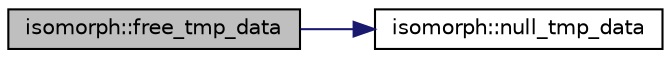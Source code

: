 digraph "isomorph::free_tmp_data"
{
  edge [fontname="Helvetica",fontsize="10",labelfontname="Helvetica",labelfontsize="10"];
  node [fontname="Helvetica",fontsize="10",shape=record];
  rankdir="LR";
  Node2765 [label="isomorph::free_tmp_data",height=0.2,width=0.4,color="black", fillcolor="grey75", style="filled", fontcolor="black"];
  Node2765 -> Node2766 [color="midnightblue",fontsize="10",style="solid",fontname="Helvetica"];
  Node2766 [label="isomorph::null_tmp_data",height=0.2,width=0.4,color="black", fillcolor="white", style="filled",URL="$d3/d5f/classisomorph.html#a169534be12152d9c663bb85fb422951c"];
}
